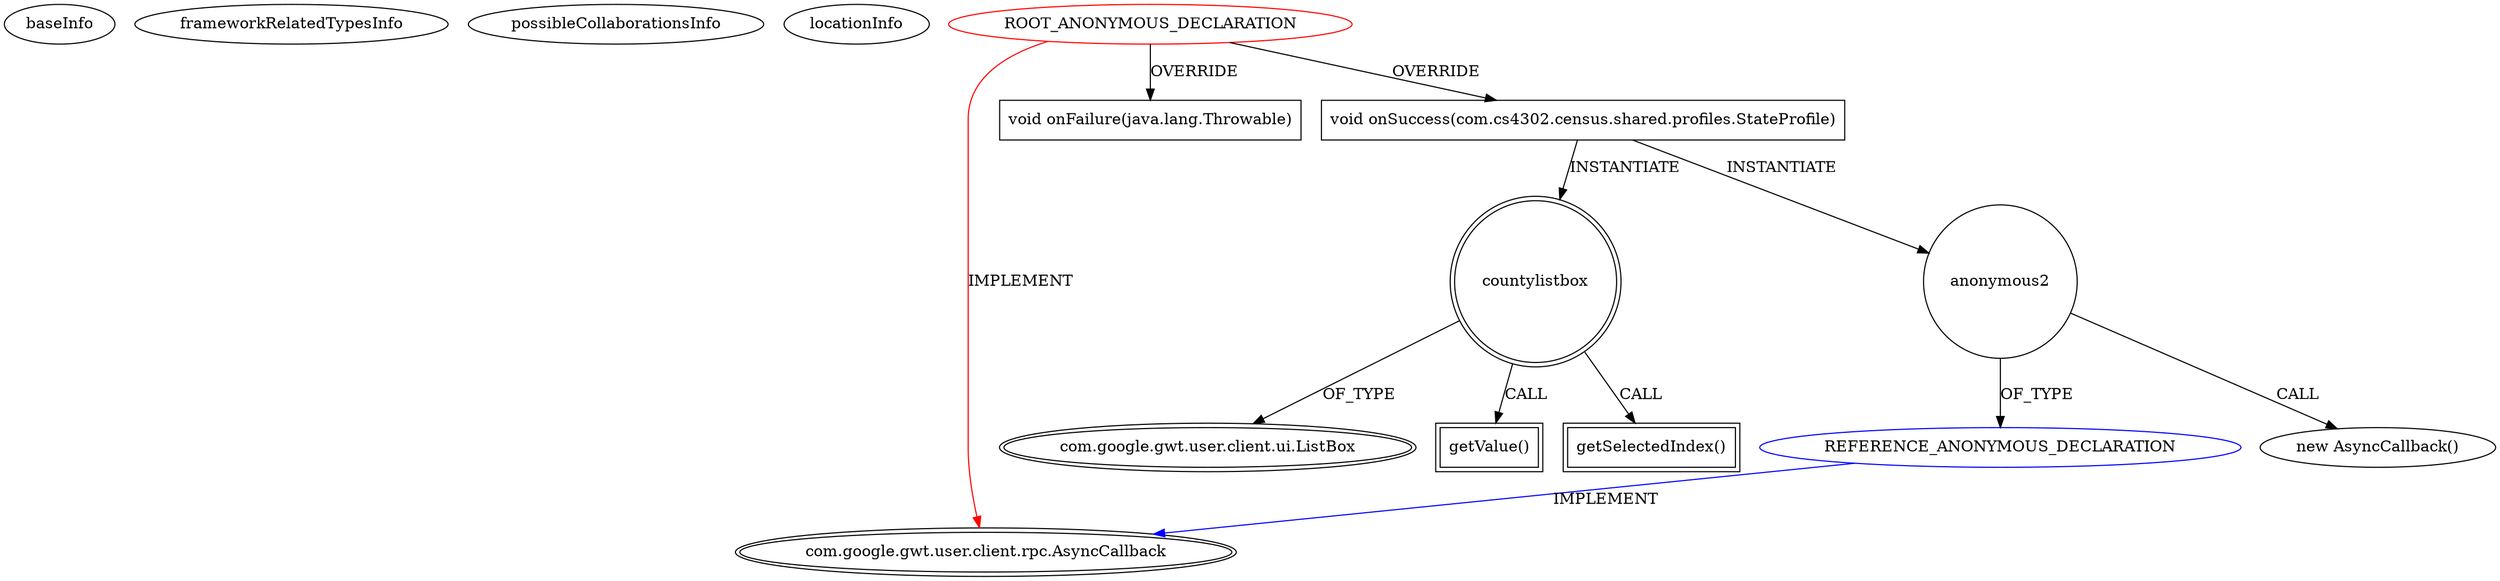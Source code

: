 digraph {
baseInfo[graphId=114,category="extension_graph",isAnonymous=true,possibleRelation=true]
frameworkRelatedTypesInfo[0="com.google.gwt.user.client.rpc.AsyncCallback"]
possibleCollaborationsInfo[0="114~OVERRIDING_METHOD_DECLARATION-INSTANTIATION-~com.google.gwt.user.client.rpc.AsyncCallback ~com.google.gwt.user.client.rpc.AsyncCallback ~true~true"]
locationInfo[projectName="DeannaSurma-Census",filePath="/DeannaSurma-Census/Census-master/src/com/cs4302/census/client/Census.java",contextSignature="void createCountyTable(java.lang.String)",graphId="114"]
0[label="ROOT_ANONYMOUS_DECLARATION",vertexType="ROOT_ANONYMOUS_DECLARATION",isFrameworkType=false,color=red]
1[label="com.google.gwt.user.client.rpc.AsyncCallback",vertexType="FRAMEWORK_INTERFACE_TYPE",isFrameworkType=true,peripheries=2]
2[label="void onFailure(java.lang.Throwable)",vertexType="OVERRIDING_METHOD_DECLARATION",isFrameworkType=false,shape=box]
3[label="void onSuccess(com.cs4302.census.shared.profiles.StateProfile)",vertexType="OVERRIDING_METHOD_DECLARATION",isFrameworkType=false,shape=box]
4[label="countylistbox",vertexType="VARIABLE_EXPRESION",isFrameworkType=true,peripheries=2,shape=circle]
6[label="com.google.gwt.user.client.ui.ListBox",vertexType="FRAMEWORK_CLASS_TYPE",isFrameworkType=true,peripheries=2]
5[label="getValue()",vertexType="INSIDE_CALL",isFrameworkType=true,peripheries=2,shape=box]
8[label="getSelectedIndex()",vertexType="INSIDE_CALL",isFrameworkType=true,peripheries=2,shape=box]
10[label="anonymous2",vertexType="VARIABLE_EXPRESION",isFrameworkType=false,shape=circle]
11[label="REFERENCE_ANONYMOUS_DECLARATION",vertexType="REFERENCE_ANONYMOUS_DECLARATION",isFrameworkType=false,color=blue]
9[label="new AsyncCallback()",vertexType="CONSTRUCTOR_CALL",isFrameworkType=false]
0->1[label="IMPLEMENT",color=red]
0->2[label="OVERRIDE"]
0->3[label="OVERRIDE"]
3->4[label="INSTANTIATE"]
4->6[label="OF_TYPE"]
4->5[label="CALL"]
4->8[label="CALL"]
3->10[label="INSTANTIATE"]
11->1[label="IMPLEMENT",color=blue]
10->11[label="OF_TYPE"]
10->9[label="CALL"]
}

